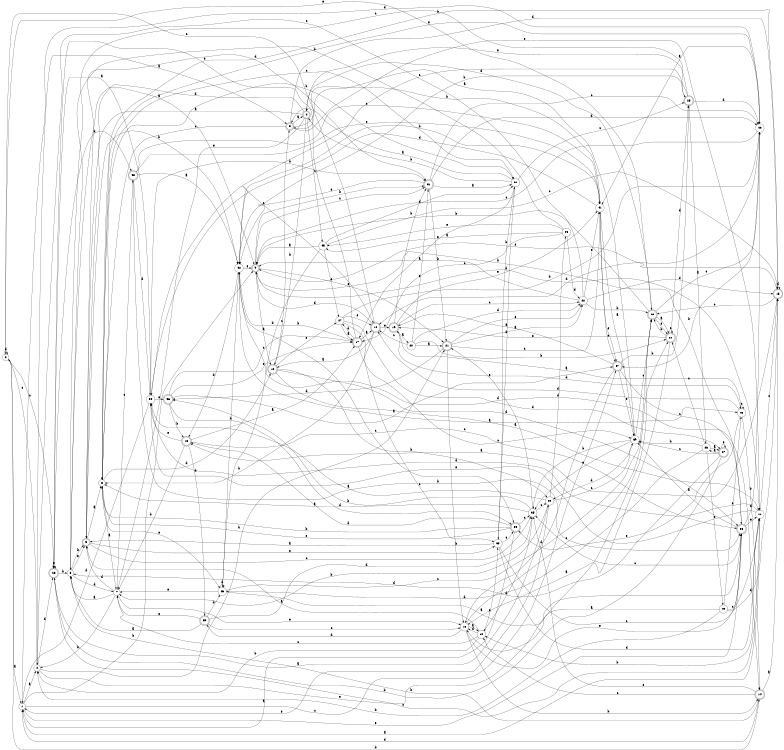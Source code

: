 digraph n41_10 {
__start0 [label="" shape="none"];

rankdir=LR;
size="8,5";

s0 [style="filled", color="black", fillcolor="white" shape="circle", label="0"];
s1 [style="filled", color="black", fillcolor="white" shape="circle", label="1"];
s2 [style="filled", color="black", fillcolor="white" shape="circle", label="2"];
s3 [style="rounded,filled", color="black", fillcolor="white" shape="doublecircle", label="3"];
s4 [style="rounded,filled", color="black", fillcolor="white" shape="doublecircle", label="4"];
s5 [style="rounded,filled", color="black", fillcolor="white" shape="doublecircle", label="5"];
s6 [style="filled", color="black", fillcolor="white" shape="circle", label="6"];
s7 [style="filled", color="black", fillcolor="white" shape="circle", label="7"];
s8 [style="filled", color="black", fillcolor="white" shape="circle", label="8"];
s9 [style="rounded,filled", color="black", fillcolor="white" shape="doublecircle", label="9"];
s10 [style="rounded,filled", color="black", fillcolor="white" shape="doublecircle", label="10"];
s11 [style="filled", color="black", fillcolor="white" shape="circle", label="11"];
s12 [style="filled", color="black", fillcolor="white" shape="circle", label="12"];
s13 [style="filled", color="black", fillcolor="white" shape="circle", label="13"];
s14 [style="rounded,filled", color="black", fillcolor="white" shape="doublecircle", label="14"];
s15 [style="rounded,filled", color="black", fillcolor="white" shape="doublecircle", label="15"];
s16 [style="rounded,filled", color="black", fillcolor="white" shape="doublecircle", label="16"];
s17 [style="rounded,filled", color="black", fillcolor="white" shape="doublecircle", label="17"];
s18 [style="rounded,filled", color="black", fillcolor="white" shape="doublecircle", label="18"];
s19 [style="rounded,filled", color="black", fillcolor="white" shape="doublecircle", label="19"];
s20 [style="filled", color="black", fillcolor="white" shape="circle", label="20"];
s21 [style="rounded,filled", color="black", fillcolor="white" shape="doublecircle", label="21"];
s22 [style="filled", color="black", fillcolor="white" shape="circle", label="22"];
s23 [style="rounded,filled", color="black", fillcolor="white" shape="doublecircle", label="23"];
s24 [style="rounded,filled", color="black", fillcolor="white" shape="doublecircle", label="24"];
s25 [style="rounded,filled", color="black", fillcolor="white" shape="doublecircle", label="25"];
s26 [style="filled", color="black", fillcolor="white" shape="circle", label="26"];
s27 [style="rounded,filled", color="black", fillcolor="white" shape="doublecircle", label="27"];
s28 [style="rounded,filled", color="black", fillcolor="white" shape="doublecircle", label="28"];
s29 [style="filled", color="black", fillcolor="white" shape="circle", label="29"];
s30 [style="filled", color="black", fillcolor="white" shape="circle", label="30"];
s31 [style="rounded,filled", color="black", fillcolor="white" shape="doublecircle", label="31"];
s32 [style="filled", color="black", fillcolor="white" shape="circle", label="32"];
s33 [style="filled", color="black", fillcolor="white" shape="circle", label="33"];
s34 [style="rounded,filled", color="black", fillcolor="white" shape="doublecircle", label="34"];
s35 [style="filled", color="black", fillcolor="white" shape="circle", label="35"];
s36 [style="rounded,filled", color="black", fillcolor="white" shape="doublecircle", label="36"];
s37 [style="rounded,filled", color="black", fillcolor="white" shape="doublecircle", label="37"];
s38 [style="rounded,filled", color="black", fillcolor="white" shape="doublecircle", label="38"];
s39 [style="filled", color="black", fillcolor="white" shape="circle", label="39"];
s40 [style="filled", color="black", fillcolor="white" shape="circle", label="40"];
s41 [style="filled", color="black", fillcolor="white" shape="circle", label="41"];
s42 [style="filled", color="black", fillcolor="white" shape="circle", label="42"];
s43 [style="filled", color="black", fillcolor="white" shape="circle", label="43"];
s44 [style="filled", color="black", fillcolor="white" shape="circle", label="44"];
s45 [style="filled", color="black", fillcolor="white" shape="circle", label="45"];
s46 [style="filled", color="black", fillcolor="white" shape="circle", label="46"];
s47 [style="filled", color="black", fillcolor="white" shape="circle", label="47"];
s48 [style="rounded,filled", color="black", fillcolor="white" shape="doublecircle", label="48"];
s49 [style="filled", color="black", fillcolor="white" shape="circle", label="49"];
s50 [style="rounded,filled", color="black", fillcolor="white" shape="doublecircle", label="50"];
s0 -> s1 [label="a"];
s0 -> s14 [label="b"];
s0 -> s28 [label="c"];
s0 -> s0 [label="d"];
s0 -> s23 [label="e"];
s1 -> s2 [label="a"];
s1 -> s9 [label="b"];
s1 -> s37 [label="c"];
s1 -> s40 [label="d"];
s1 -> s38 [label="e"];
s2 -> s3 [label="a"];
s2 -> s21 [label="b"];
s2 -> s0 [label="c"];
s2 -> s28 [label="d"];
s2 -> s23 [label="e"];
s3 -> s4 [label="a"];
s3 -> s41 [label="b"];
s3 -> s6 [label="c"];
s3 -> s15 [label="d"];
s3 -> s11 [label="e"];
s4 -> s5 [label="a"];
s4 -> s10 [label="b"];
s4 -> s45 [label="c"];
s4 -> s5 [label="d"];
s4 -> s7 [label="e"];
s5 -> s6 [label="a"];
s5 -> s42 [label="b"];
s5 -> s35 [label="c"];
s5 -> s31 [label="d"];
s5 -> s33 [label="e"];
s6 -> s7 [label="a"];
s6 -> s32 [label="b"];
s6 -> s32 [label="c"];
s6 -> s10 [label="d"];
s6 -> s46 [label="e"];
s7 -> s8 [label="a"];
s7 -> s2 [label="b"];
s7 -> s48 [label="c"];
s7 -> s5 [label="d"];
s7 -> s13 [label="e"];
s8 -> s9 [label="a"];
s8 -> s5 [label="b"];
s8 -> s25 [label="c"];
s8 -> s7 [label="d"];
s8 -> s5 [label="e"];
s9 -> s10 [label="a"];
s9 -> s31 [label="b"];
s9 -> s31 [label="c"];
s9 -> s11 [label="d"];
s9 -> s21 [label="e"];
s10 -> s11 [label="a"];
s10 -> s29 [label="b"];
s10 -> s3 [label="c"];
s10 -> s38 [label="d"];
s10 -> s47 [label="e"];
s11 -> s1 [label="a"];
s11 -> s12 [label="b"];
s11 -> s15 [label="c"];
s11 -> s30 [label="d"];
s11 -> s30 [label="e"];
s12 -> s5 [label="a"];
s12 -> s2 [label="b"];
s12 -> s7 [label="c"];
s12 -> s13 [label="d"];
s12 -> s33 [label="e"];
s13 -> s12 [label="a"];
s13 -> s14 [label="b"];
s13 -> s24 [label="c"];
s13 -> s50 [label="d"];
s13 -> s38 [label="e"];
s14 -> s15 [label="a"];
s14 -> s8 [label="b"];
s14 -> s12 [label="c"];
s14 -> s1 [label="d"];
s14 -> s35 [label="e"];
s15 -> s16 [label="a"];
s15 -> s6 [label="b"];
s15 -> s23 [label="c"];
s15 -> s15 [label="d"];
s15 -> s9 [label="e"];
s16 -> s17 [label="a"];
s16 -> s7 [label="b"];
s16 -> s38 [label="c"];
s16 -> s50 [label="d"];
s16 -> s30 [label="e"];
s17 -> s18 [label="a"];
s17 -> s42 [label="b"];
s17 -> s39 [label="c"];
s17 -> s47 [label="d"];
s17 -> s28 [label="e"];
s18 -> s10 [label="a"];
s18 -> s6 [label="b"];
s18 -> s0 [label="c"];
s18 -> s9 [label="d"];
s18 -> s19 [label="e"];
s19 -> s20 [label="a"];
s19 -> s31 [label="b"];
s19 -> s22 [label="c"];
s19 -> s43 [label="d"];
s19 -> s41 [label="e"];
s20 -> s21 [label="a"];
s20 -> s24 [label="b"];
s20 -> s18 [label="c"];
s20 -> s22 [label="d"];
s20 -> s31 [label="e"];
s21 -> s22 [label="a"];
s21 -> s13 [label="b"];
s21 -> s41 [label="c"];
s21 -> s36 [label="d"];
s21 -> s22 [label="e"];
s22 -> s9 [label="a"];
s22 -> s23 [label="b"];
s22 -> s2 [label="c"];
s22 -> s15 [label="d"];
s22 -> s41 [label="e"];
s23 -> s24 [label="a"];
s23 -> s9 [label="b"];
s23 -> s40 [label="c"];
s23 -> s4 [label="d"];
s23 -> s24 [label="e"];
s24 -> s13 [label="a"];
s24 -> s23 [label="b"];
s24 -> s24 [label="c"];
s24 -> s25 [label="d"];
s24 -> s19 [label="e"];
s25 -> s26 [label="a"];
s25 -> s42 [label="b"];
s25 -> s30 [label="c"];
s25 -> s40 [label="d"];
s25 -> s4 [label="e"];
s26 -> s27 [label="a"];
s26 -> s39 [label="b"];
s26 -> s24 [label="c"];
s26 -> s46 [label="d"];
s26 -> s49 [label="e"];
s27 -> s26 [label="a"];
s27 -> s28 [label="b"];
s27 -> s39 [label="c"];
s27 -> s8 [label="d"];
s27 -> s27 [label="e"];
s28 -> s29 [label="a"];
s28 -> s8 [label="b"];
s28 -> s11 [label="c"];
s28 -> s48 [label="d"];
s28 -> s28 [label="e"];
s29 -> s30 [label="a"];
s29 -> s7 [label="b"];
s29 -> s39 [label="c"];
s29 -> s44 [label="d"];
s29 -> s1 [label="e"];
s30 -> s28 [label="a"];
s30 -> s31 [label="b"];
s30 -> s18 [label="c"];
s30 -> s1 [label="d"];
s30 -> s36 [label="e"];
s31 -> s32 [label="a"];
s31 -> s21 [label="b"];
s31 -> s40 [label="c"];
s31 -> s40 [label="d"];
s31 -> s42 [label="e"];
s32 -> s3 [label="a"];
s32 -> s4 [label="b"];
s32 -> s25 [label="c"];
s32 -> s33 [label="d"];
s32 -> s17 [label="e"];
s33 -> s5 [label="a"];
s33 -> s32 [label="b"];
s33 -> s11 [label="c"];
s33 -> s11 [label="d"];
s33 -> s34 [label="e"];
s34 -> s1 [label="a"];
s34 -> s6 [label="b"];
s34 -> s35 [label="c"];
s34 -> s16 [label="d"];
s34 -> s6 [label="e"];
s35 -> s6 [label="a"];
s35 -> s36 [label="b"];
s35 -> s29 [label="c"];
s35 -> s12 [label="d"];
s35 -> s21 [label="e"];
s36 -> s37 [label="a"];
s36 -> s16 [label="b"];
s36 -> s17 [label="c"];
s36 -> s34 [label="d"];
s36 -> s17 [label="e"];
s37 -> s19 [label="a"];
s37 -> s25 [label="b"];
s37 -> s38 [label="c"];
s37 -> s13 [label="d"];
s37 -> s39 [label="e"];
s38 -> s39 [label="a"];
s38 -> s9 [label="b"];
s38 -> s35 [label="c"];
s38 -> s40 [label="d"];
s38 -> s11 [label="e"];
s39 -> s3 [label="a"];
s39 -> s35 [label="b"];
s39 -> s23 [label="c"];
s39 -> s29 [label="d"];
s39 -> s35 [label="e"];
s40 -> s41 [label="a"];
s40 -> s37 [label="b"];
s40 -> s9 [label="c"];
s40 -> s18 [label="d"];
s40 -> s6 [label="e"];
s41 -> s39 [label="a"];
s41 -> s42 [label="b"];
s41 -> s37 [label="c"];
s41 -> s42 [label="d"];
s41 -> s37 [label="e"];
s42 -> s43 [label="a"];
s42 -> s16 [label="b"];
s42 -> s34 [label="c"];
s42 -> s14 [label="d"];
s42 -> s9 [label="e"];
s43 -> s19 [label="a"];
s43 -> s14 [label="b"];
s43 -> s43 [label="c"];
s43 -> s18 [label="d"];
s43 -> s34 [label="e"];
s44 -> s45 [label="a"];
s44 -> s8 [label="b"];
s44 -> s17 [label="c"];
s44 -> s22 [label="d"];
s44 -> s45 [label="e"];
s45 -> s9 [label="a"];
s45 -> s46 [label="b"];
s45 -> s15 [label="c"];
s45 -> s32 [label="d"];
s45 -> s47 [label="e"];
s46 -> s38 [label="a"];
s46 -> s42 [label="b"];
s46 -> s23 [label="c"];
s46 -> s46 [label="d"];
s46 -> s7 [label="e"];
s47 -> s17 [label="a"];
s47 -> s40 [label="b"];
s47 -> s33 [label="c"];
s47 -> s27 [label="d"];
s47 -> s18 [label="e"];
s48 -> s42 [label="a"];
s48 -> s38 [label="b"];
s48 -> s41 [label="c"];
s48 -> s30 [label="d"];
s48 -> s41 [label="e"];
s49 -> s13 [label="a"];
s49 -> s2 [label="b"];
s49 -> s38 [label="c"];
s49 -> s15 [label="d"];
s49 -> s43 [label="e"];
s50 -> s8 [label="a"];
s50 -> s46 [label="b"];
s50 -> s13 [label="c"];
s50 -> s35 [label="d"];
s50 -> s7 [label="e"];

}